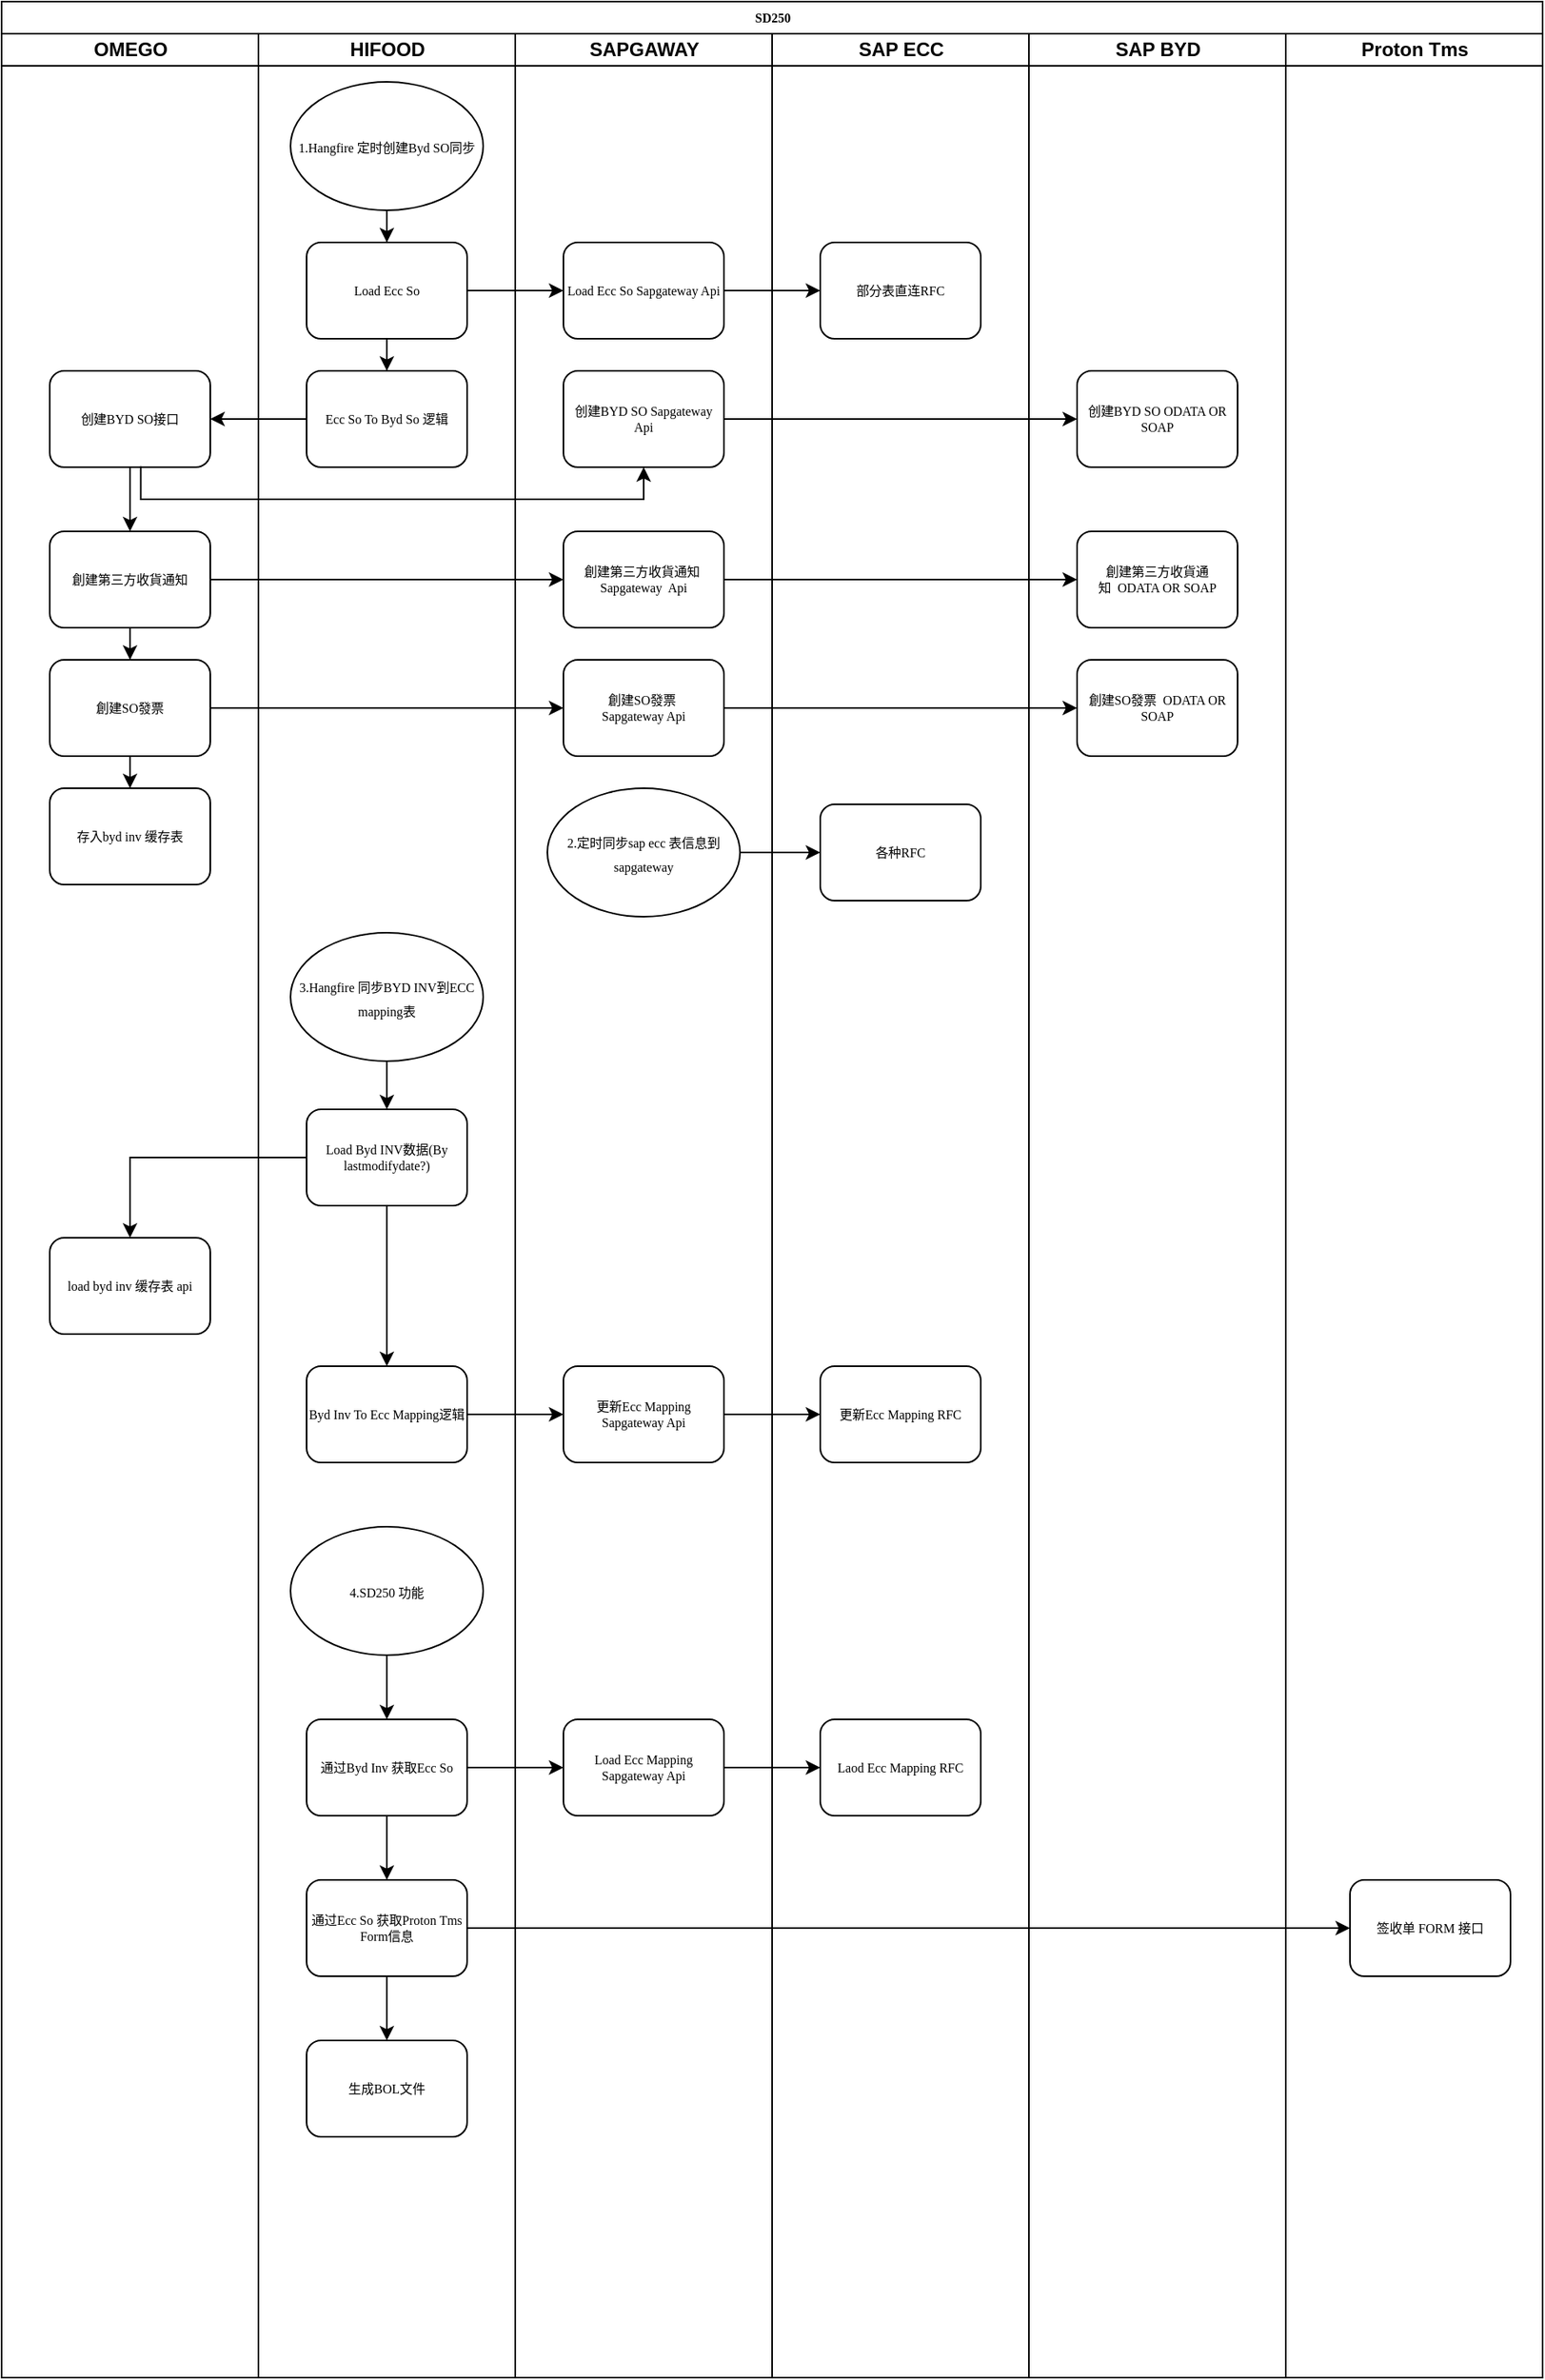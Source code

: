 <mxfile version="24.2.0" type="github">
  <diagram name="Page-1" id="74e2e168-ea6b-b213-b513-2b3c1d86103e">
    <mxGraphModel dx="941" dy="1386" grid="1" gridSize="10" guides="1" tooltips="1" connect="1" arrows="1" fold="1" page="1" pageScale="1" pageWidth="1100" pageHeight="850" background="none" math="0" shadow="0">
      <root>
        <mxCell id="0" />
        <mxCell id="1" parent="0" />
        <mxCell id="77e6c97f196da883-1" value="SD250" style="swimlane;html=1;childLayout=stackLayout;startSize=20;rounded=0;shadow=0;labelBackgroundColor=none;strokeWidth=1;fontFamily=Verdana;fontSize=8;align=center;" parent="1" vertex="1">
          <mxGeometry x="70" y="-50" width="960" height="1480" as="geometry" />
        </mxCell>
        <mxCell id="77e6c97f196da883-2" value="OMEGO" style="swimlane;html=1;startSize=20;" parent="77e6c97f196da883-1" vertex="1">
          <mxGeometry y="20" width="160" height="1460" as="geometry" />
        </mxCell>
        <mxCell id="8p-ZHCidbIZh-E5DyMVR-22" style="edgeStyle=orthogonalEdgeStyle;rounded=0;orthogonalLoop=1;jettySize=auto;html=1;entryX=0.5;entryY=0;entryDx=0;entryDy=0;" parent="77e6c97f196da883-2" source="8p-ZHCidbIZh-E5DyMVR-11" target="8p-ZHCidbIZh-E5DyMVR-18" edge="1">
          <mxGeometry relative="1" as="geometry" />
        </mxCell>
        <mxCell id="8p-ZHCidbIZh-E5DyMVR-11" value="创建BYD SO接口" style="rounded=1;whiteSpace=wrap;html=1;shadow=0;labelBackgroundColor=none;strokeWidth=1;fontFamily=Verdana;fontSize=8;align=center;" parent="77e6c97f196da883-2" vertex="1">
          <mxGeometry x="30" y="210" width="100" height="60" as="geometry" />
        </mxCell>
        <mxCell id="8p-ZHCidbIZh-E5DyMVR-23" style="edgeStyle=orthogonalEdgeStyle;rounded=0;orthogonalLoop=1;jettySize=auto;html=1;entryX=0.5;entryY=0;entryDx=0;entryDy=0;" parent="77e6c97f196da883-2" source="8p-ZHCidbIZh-E5DyMVR-18" target="8p-ZHCidbIZh-E5DyMVR-19" edge="1">
          <mxGeometry relative="1" as="geometry" />
        </mxCell>
        <mxCell id="8p-ZHCidbIZh-E5DyMVR-18" value="創建第三方收貨通知" style="rounded=1;whiteSpace=wrap;html=1;shadow=0;labelBackgroundColor=none;strokeWidth=1;fontFamily=Verdana;fontSize=8;align=center;" parent="77e6c97f196da883-2" vertex="1">
          <mxGeometry x="30" y="310" width="100" height="60" as="geometry" />
        </mxCell>
        <mxCell id="8p-ZHCidbIZh-E5DyMVR-61" style="edgeStyle=orthogonalEdgeStyle;rounded=0;orthogonalLoop=1;jettySize=auto;html=1;entryX=0.5;entryY=0;entryDx=0;entryDy=0;" parent="77e6c97f196da883-2" source="8p-ZHCidbIZh-E5DyMVR-19" target="8p-ZHCidbIZh-E5DyMVR-60" edge="1">
          <mxGeometry relative="1" as="geometry" />
        </mxCell>
        <mxCell id="8p-ZHCidbIZh-E5DyMVR-19" value="創建SO發票" style="rounded=1;whiteSpace=wrap;html=1;shadow=0;labelBackgroundColor=none;strokeWidth=1;fontFamily=Verdana;fontSize=8;align=center;" parent="77e6c97f196da883-2" vertex="1">
          <mxGeometry x="30" y="390" width="100" height="60" as="geometry" />
        </mxCell>
        <mxCell id="8p-ZHCidbIZh-E5DyMVR-60" value="存入byd inv 缓存表" style="rounded=1;whiteSpace=wrap;html=1;shadow=0;labelBackgroundColor=none;strokeWidth=1;fontFamily=Verdana;fontSize=8;align=center;" parent="77e6c97f196da883-2" vertex="1">
          <mxGeometry x="30" y="470" width="100" height="60" as="geometry" />
        </mxCell>
        <mxCell id="77e6c97f196da883-3" value="HIFOOD" style="swimlane;html=1;startSize=20;" parent="77e6c97f196da883-1" vertex="1">
          <mxGeometry x="160" y="20" width="160" height="1460" as="geometry" />
        </mxCell>
        <mxCell id="8p-ZHCidbIZh-E5DyMVR-62" style="edgeStyle=orthogonalEdgeStyle;rounded=0;orthogonalLoop=1;jettySize=auto;html=1;" parent="77e6c97f196da883-3" source="8p-ZHCidbIZh-E5DyMVR-1" target="8p-ZHCidbIZh-E5DyMVR-2" edge="1">
          <mxGeometry relative="1" as="geometry" />
        </mxCell>
        <mxCell id="8p-ZHCidbIZh-E5DyMVR-9" style="edgeStyle=orthogonalEdgeStyle;rounded=0;orthogonalLoop=1;jettySize=auto;html=1;" parent="77e6c97f196da883-3" source="8p-ZHCidbIZh-E5DyMVR-5" target="8p-ZHCidbIZh-E5DyMVR-6" edge="1">
          <mxGeometry relative="1" as="geometry" />
        </mxCell>
        <mxCell id="8p-ZHCidbIZh-E5DyMVR-5" value="&lt;span style=&quot;font-family: Verdana; font-size: 8px;&quot;&gt;1.Hangfire 定时创建Byd SO同步&lt;/span&gt;" style="ellipse;whiteSpace=wrap;html=1;" parent="77e6c97f196da883-3" vertex="1">
          <mxGeometry x="20" y="30" width="120" height="80" as="geometry" />
        </mxCell>
        <mxCell id="8p-ZHCidbIZh-E5DyMVR-17" style="edgeStyle=orthogonalEdgeStyle;rounded=0;orthogonalLoop=1;jettySize=auto;html=1;entryX=0.5;entryY=0;entryDx=0;entryDy=0;" parent="77e6c97f196da883-3" source="8p-ZHCidbIZh-E5DyMVR-6" target="8p-ZHCidbIZh-E5DyMVR-10" edge="1">
          <mxGeometry relative="1" as="geometry" />
        </mxCell>
        <mxCell id="8p-ZHCidbIZh-E5DyMVR-6" value="Load Ecc So" style="rounded=1;whiteSpace=wrap;html=1;shadow=0;labelBackgroundColor=none;strokeWidth=1;fontFamily=Verdana;fontSize=8;align=center;" parent="77e6c97f196da883-3" vertex="1">
          <mxGeometry x="30" y="130" width="100" height="60" as="geometry" />
        </mxCell>
        <mxCell id="8p-ZHCidbIZh-E5DyMVR-10" value="Ecc So To Byd So 逻辑" style="rounded=1;whiteSpace=wrap;html=1;shadow=0;labelBackgroundColor=none;strokeWidth=1;fontFamily=Verdana;fontSize=8;align=center;" parent="77e6c97f196da883-3" vertex="1">
          <mxGeometry x="30" y="210" width="100" height="60" as="geometry" />
        </mxCell>
        <mxCell id="8p-ZHCidbIZh-E5DyMVR-1" value="&lt;span style=&quot;font-family: Verdana; font-size: 8px;&quot;&gt;3.Hangfire 同步BYD INV到ECC mapping表&lt;/span&gt;" style="ellipse;whiteSpace=wrap;html=1;" parent="77e6c97f196da883-3" vertex="1">
          <mxGeometry x="20" y="560" width="120" height="80" as="geometry" />
        </mxCell>
        <mxCell id="8p-ZHCidbIZh-E5DyMVR-71" style="edgeStyle=orthogonalEdgeStyle;rounded=0;orthogonalLoop=1;jettySize=auto;html=1;entryX=0.5;entryY=0;entryDx=0;entryDy=0;" parent="77e6c97f196da883-3" source="8p-ZHCidbIZh-E5DyMVR-2" target="8p-ZHCidbIZh-E5DyMVR-70" edge="1">
          <mxGeometry relative="1" as="geometry" />
        </mxCell>
        <mxCell id="8p-ZHCidbIZh-E5DyMVR-2" value="Load Byd INV数据(By lastmodifydate?)" style="rounded=1;whiteSpace=wrap;html=1;shadow=0;labelBackgroundColor=none;strokeWidth=1;fontFamily=Verdana;fontSize=8;align=center;" parent="77e6c97f196da883-3" vertex="1">
          <mxGeometry x="30" y="670" width="100" height="60" as="geometry" />
        </mxCell>
        <mxCell id="77e6c97f196da883-9" value="load byd inv 缓存表 api" style="rounded=1;whiteSpace=wrap;html=1;shadow=0;labelBackgroundColor=none;strokeWidth=1;fontFamily=Verdana;fontSize=8;align=center;" parent="77e6c97f196da883-3" vertex="1">
          <mxGeometry x="-130" y="750" width="100" height="60" as="geometry" />
        </mxCell>
        <mxCell id="8p-ZHCidbIZh-E5DyMVR-3" style="edgeStyle=orthogonalEdgeStyle;rounded=0;orthogonalLoop=1;jettySize=auto;html=1;entryX=0.5;entryY=0;entryDx=0;entryDy=0;" parent="77e6c97f196da883-3" source="8p-ZHCidbIZh-E5DyMVR-2" target="77e6c97f196da883-9" edge="1">
          <mxGeometry relative="1" as="geometry" />
        </mxCell>
        <mxCell id="8p-ZHCidbIZh-E5DyMVR-70" value="Byd Inv To Ecc Mapping逻辑" style="rounded=1;whiteSpace=wrap;html=1;shadow=0;labelBackgroundColor=none;strokeWidth=1;fontFamily=Verdana;fontSize=8;align=center;" parent="77e6c97f196da883-3" vertex="1">
          <mxGeometry x="30" y="830" width="100" height="60" as="geometry" />
        </mxCell>
        <mxCell id="8p-ZHCidbIZh-E5DyMVR-85" style="edgeStyle=orthogonalEdgeStyle;rounded=0;orthogonalLoop=1;jettySize=auto;html=1;entryX=0.5;entryY=0;entryDx=0;entryDy=0;" parent="77e6c97f196da883-3" source="8p-ZHCidbIZh-E5DyMVR-81" target="8p-ZHCidbIZh-E5DyMVR-82" edge="1">
          <mxGeometry relative="1" as="geometry" />
        </mxCell>
        <mxCell id="8p-ZHCidbIZh-E5DyMVR-81" value="&lt;span style=&quot;font-family: Verdana; font-size: 8px;&quot;&gt;4.SD250 功能&lt;/span&gt;" style="ellipse;whiteSpace=wrap;html=1;" parent="77e6c97f196da883-3" vertex="1">
          <mxGeometry x="20" y="930" width="120" height="80" as="geometry" />
        </mxCell>
        <mxCell id="8p-ZHCidbIZh-E5DyMVR-93" style="edgeStyle=orthogonalEdgeStyle;rounded=0;orthogonalLoop=1;jettySize=auto;html=1;" parent="77e6c97f196da883-3" source="8p-ZHCidbIZh-E5DyMVR-82" target="8p-ZHCidbIZh-E5DyMVR-88" edge="1">
          <mxGeometry relative="1" as="geometry" />
        </mxCell>
        <mxCell id="8p-ZHCidbIZh-E5DyMVR-82" value="通过Byd Inv 获取Ecc So" style="rounded=1;whiteSpace=wrap;html=1;shadow=0;labelBackgroundColor=none;strokeWidth=1;fontFamily=Verdana;fontSize=8;align=center;" parent="77e6c97f196da883-3" vertex="1">
          <mxGeometry x="30" y="1050" width="100" height="60" as="geometry" />
        </mxCell>
        <mxCell id="8p-ZHCidbIZh-E5DyMVR-92" style="edgeStyle=orthogonalEdgeStyle;rounded=0;orthogonalLoop=1;jettySize=auto;html=1;" parent="77e6c97f196da883-3" source="8p-ZHCidbIZh-E5DyMVR-88" target="8p-ZHCidbIZh-E5DyMVR-91" edge="1">
          <mxGeometry relative="1" as="geometry" />
        </mxCell>
        <mxCell id="8p-ZHCidbIZh-E5DyMVR-88" value="通过Ecc So 获取Proton Tms Form信息" style="rounded=1;whiteSpace=wrap;html=1;shadow=0;labelBackgroundColor=none;strokeWidth=1;fontFamily=Verdana;fontSize=8;align=center;" parent="77e6c97f196da883-3" vertex="1">
          <mxGeometry x="30" y="1150" width="100" height="60" as="geometry" />
        </mxCell>
        <mxCell id="8p-ZHCidbIZh-E5DyMVR-91" value="生成BOL文件" style="rounded=1;whiteSpace=wrap;html=1;shadow=0;labelBackgroundColor=none;strokeWidth=1;fontFamily=Verdana;fontSize=8;align=center;" parent="77e6c97f196da883-3" vertex="1">
          <mxGeometry x="30" y="1250" width="100" height="60" as="geometry" />
        </mxCell>
        <mxCell id="77e6c97f196da883-5" value="SAPGAWAY" style="swimlane;html=1;startSize=20;" parent="77e6c97f196da883-1" vertex="1">
          <mxGeometry x="320" y="20" width="160" height="1460" as="geometry" />
        </mxCell>
        <mxCell id="8p-ZHCidbIZh-E5DyMVR-7" value="Load Ecc So Sapgateway Api" style="rounded=1;whiteSpace=wrap;html=1;shadow=0;labelBackgroundColor=none;strokeWidth=1;fontFamily=Verdana;fontSize=8;align=center;" parent="77e6c97f196da883-5" vertex="1">
          <mxGeometry x="30" y="130" width="100" height="60" as="geometry" />
        </mxCell>
        <mxCell id="8p-ZHCidbIZh-E5DyMVR-13" value="创建BYD SO Sapgateway Api" style="rounded=1;whiteSpace=wrap;html=1;shadow=0;labelBackgroundColor=none;strokeWidth=1;fontFamily=Verdana;fontSize=8;align=center;" parent="77e6c97f196da883-5" vertex="1">
          <mxGeometry x="30" y="210" width="100" height="60" as="geometry" />
        </mxCell>
        <mxCell id="8p-ZHCidbIZh-E5DyMVR-24" value="創建第三方收貨通知&amp;nbsp; Sapgateway&amp;nbsp; Api" style="rounded=1;whiteSpace=wrap;html=1;shadow=0;labelBackgroundColor=none;strokeWidth=1;fontFamily=Verdana;fontSize=8;align=center;" parent="77e6c97f196da883-5" vertex="1">
          <mxGeometry x="30" y="310" width="100" height="60" as="geometry" />
        </mxCell>
        <mxCell id="8p-ZHCidbIZh-E5DyMVR-53" value="創建SO發票&amp;nbsp;&lt;div&gt;Sapgateway Api&lt;/div&gt;" style="rounded=1;whiteSpace=wrap;html=1;shadow=0;labelBackgroundColor=none;strokeWidth=1;fontFamily=Verdana;fontSize=8;align=center;" parent="77e6c97f196da883-5" vertex="1">
          <mxGeometry x="30" y="390" width="100" height="60" as="geometry" />
        </mxCell>
        <mxCell id="8p-ZHCidbIZh-E5DyMVR-65" value="&lt;span style=&quot;font-family: Verdana; font-size: 8px;&quot;&gt;2.定时同步sap ecc 表信息到sapgateway&lt;/span&gt;" style="ellipse;whiteSpace=wrap;html=1;" parent="77e6c97f196da883-5" vertex="1">
          <mxGeometry x="20" y="470" width="120" height="80" as="geometry" />
        </mxCell>
        <mxCell id="8p-ZHCidbIZh-E5DyMVR-72" value="更新Ecc Mapping Sapgateway Api" style="rounded=1;whiteSpace=wrap;html=1;shadow=0;labelBackgroundColor=none;strokeWidth=1;fontFamily=Verdana;fontSize=8;align=center;" parent="77e6c97f196da883-5" vertex="1">
          <mxGeometry x="30" y="830" width="100" height="60" as="geometry" />
        </mxCell>
        <mxCell id="8p-ZHCidbIZh-E5DyMVR-83" value="Load Ecc Mapping Sapgateway Api" style="rounded=1;whiteSpace=wrap;html=1;shadow=0;labelBackgroundColor=none;strokeWidth=1;fontFamily=Verdana;fontSize=8;align=center;" parent="77e6c97f196da883-5" vertex="1">
          <mxGeometry x="30" y="1050" width="100" height="60" as="geometry" />
        </mxCell>
        <mxCell id="77e6c97f196da883-6" value="SAP ECC" style="swimlane;html=1;startSize=20;" parent="77e6c97f196da883-1" vertex="1">
          <mxGeometry x="480" y="20" width="160" height="1460" as="geometry" />
        </mxCell>
        <mxCell id="8p-ZHCidbIZh-E5DyMVR-66" value="各种RFC" style="rounded=1;whiteSpace=wrap;html=1;shadow=0;labelBackgroundColor=none;strokeWidth=1;fontFamily=Verdana;fontSize=8;align=center;" parent="77e6c97f196da883-6" vertex="1">
          <mxGeometry x="30" y="480" width="100" height="60" as="geometry" />
        </mxCell>
        <mxCell id="8p-ZHCidbIZh-E5DyMVR-73" value="更新Ecc Mapping RFC" style="rounded=1;whiteSpace=wrap;html=1;shadow=0;labelBackgroundColor=none;strokeWidth=1;fontFamily=Verdana;fontSize=8;align=center;" parent="77e6c97f196da883-6" vertex="1">
          <mxGeometry x="30" y="830" width="100" height="60" as="geometry" />
        </mxCell>
        <mxCell id="8p-ZHCidbIZh-E5DyMVR-84" value="Laod Ecc Mapping RFC" style="rounded=1;whiteSpace=wrap;html=1;shadow=0;labelBackgroundColor=none;strokeWidth=1;fontFamily=Verdana;fontSize=8;align=center;" parent="77e6c97f196da883-6" vertex="1">
          <mxGeometry x="30" y="1050" width="100" height="60" as="geometry" />
        </mxCell>
        <mxCell id="SHUpDL-_PjFJ76uzZF6U-1" value="部分表直连RFC" style="rounded=1;whiteSpace=wrap;html=1;shadow=0;labelBackgroundColor=none;strokeWidth=1;fontFamily=Verdana;fontSize=8;align=center;" vertex="1" parent="77e6c97f196da883-6">
          <mxGeometry x="30" y="130" width="100" height="60" as="geometry" />
        </mxCell>
        <mxCell id="77e6c97f196da883-7" value="SAP BYD" style="swimlane;html=1;startSize=20;" parent="77e6c97f196da883-1" vertex="1">
          <mxGeometry x="640" y="20" width="160" height="1460" as="geometry" />
        </mxCell>
        <mxCell id="8p-ZHCidbIZh-E5DyMVR-14" value="创建BYD SO ODATA OR SOAP" style="rounded=1;whiteSpace=wrap;html=1;shadow=0;labelBackgroundColor=none;strokeWidth=1;fontFamily=Verdana;fontSize=8;align=center;" parent="77e6c97f196da883-7" vertex="1">
          <mxGeometry x="30" y="210" width="100" height="60" as="geometry" />
        </mxCell>
        <mxCell id="8p-ZHCidbIZh-E5DyMVR-56" value="創建第三方收貨通知&amp;nbsp;&amp;nbsp;ODATA OR SOAP" style="rounded=1;whiteSpace=wrap;html=1;shadow=0;labelBackgroundColor=none;strokeWidth=1;fontFamily=Verdana;fontSize=8;align=center;" parent="77e6c97f196da883-7" vertex="1">
          <mxGeometry x="30" y="310" width="100" height="60" as="geometry" />
        </mxCell>
        <mxCell id="8p-ZHCidbIZh-E5DyMVR-57" value="創建SO發票&amp;nbsp;&amp;nbsp;ODATA OR SOAP" style="rounded=1;whiteSpace=wrap;html=1;shadow=0;labelBackgroundColor=none;strokeWidth=1;fontFamily=Verdana;fontSize=8;align=center;" parent="77e6c97f196da883-7" vertex="1">
          <mxGeometry x="30" y="390" width="100" height="60" as="geometry" />
        </mxCell>
        <mxCell id="8p-ZHCidbIZh-E5DyMVR-8" style="edgeStyle=orthogonalEdgeStyle;rounded=0;orthogonalLoop=1;jettySize=auto;html=1;entryX=0;entryY=0.5;entryDx=0;entryDy=0;" parent="77e6c97f196da883-1" source="8p-ZHCidbIZh-E5DyMVR-6" target="8p-ZHCidbIZh-E5DyMVR-7" edge="1">
          <mxGeometry relative="1" as="geometry" />
        </mxCell>
        <mxCell id="8p-ZHCidbIZh-E5DyMVR-12" style="edgeStyle=orthogonalEdgeStyle;rounded=0;orthogonalLoop=1;jettySize=auto;html=1;entryX=1;entryY=0.5;entryDx=0;entryDy=0;" parent="77e6c97f196da883-1" source="8p-ZHCidbIZh-E5DyMVR-10" target="8p-ZHCidbIZh-E5DyMVR-11" edge="1">
          <mxGeometry relative="1" as="geometry" />
        </mxCell>
        <mxCell id="8p-ZHCidbIZh-E5DyMVR-15" style="edgeStyle=orthogonalEdgeStyle;rounded=0;orthogonalLoop=1;jettySize=auto;html=1;entryX=0.5;entryY=1;entryDx=0;entryDy=0;exitX=0.567;exitY=0.989;exitDx=0;exitDy=0;exitPerimeter=0;jumpStyle=gap;" parent="77e6c97f196da883-1" source="8p-ZHCidbIZh-E5DyMVR-11" target="8p-ZHCidbIZh-E5DyMVR-13" edge="1">
          <mxGeometry relative="1" as="geometry" />
        </mxCell>
        <mxCell id="8p-ZHCidbIZh-E5DyMVR-16" style="edgeStyle=orthogonalEdgeStyle;rounded=0;orthogonalLoop=1;jettySize=auto;html=1;jumpStyle=gap;" parent="77e6c97f196da883-1" source="8p-ZHCidbIZh-E5DyMVR-13" target="8p-ZHCidbIZh-E5DyMVR-14" edge="1">
          <mxGeometry relative="1" as="geometry" />
        </mxCell>
        <mxCell id="8p-ZHCidbIZh-E5DyMVR-54" style="edgeStyle=orthogonalEdgeStyle;rounded=0;orthogonalLoop=1;jettySize=auto;html=1;entryX=0;entryY=0.5;entryDx=0;entryDy=0;" parent="77e6c97f196da883-1" source="8p-ZHCidbIZh-E5DyMVR-18" target="8p-ZHCidbIZh-E5DyMVR-24" edge="1">
          <mxGeometry relative="1" as="geometry" />
        </mxCell>
        <mxCell id="8p-ZHCidbIZh-E5DyMVR-55" style="edgeStyle=orthogonalEdgeStyle;rounded=0;orthogonalLoop=1;jettySize=auto;html=1;" parent="77e6c97f196da883-1" source="8p-ZHCidbIZh-E5DyMVR-19" target="8p-ZHCidbIZh-E5DyMVR-53" edge="1">
          <mxGeometry relative="1" as="geometry" />
        </mxCell>
        <mxCell id="8p-ZHCidbIZh-E5DyMVR-58" style="edgeStyle=orthogonalEdgeStyle;rounded=0;orthogonalLoop=1;jettySize=auto;html=1;entryX=0;entryY=0.5;entryDx=0;entryDy=0;" parent="77e6c97f196da883-1" source="8p-ZHCidbIZh-E5DyMVR-24" target="8p-ZHCidbIZh-E5DyMVR-56" edge="1">
          <mxGeometry relative="1" as="geometry" />
        </mxCell>
        <mxCell id="8p-ZHCidbIZh-E5DyMVR-59" style="edgeStyle=orthogonalEdgeStyle;rounded=0;orthogonalLoop=1;jettySize=auto;html=1;entryX=0;entryY=0.5;entryDx=0;entryDy=0;" parent="77e6c97f196da883-1" source="8p-ZHCidbIZh-E5DyMVR-53" target="8p-ZHCidbIZh-E5DyMVR-57" edge="1">
          <mxGeometry relative="1" as="geometry" />
        </mxCell>
        <mxCell id="8p-ZHCidbIZh-E5DyMVR-69" style="edgeStyle=orthogonalEdgeStyle;rounded=0;orthogonalLoop=1;jettySize=auto;html=1;entryX=0;entryY=0.5;entryDx=0;entryDy=0;" parent="77e6c97f196da883-1" source="8p-ZHCidbIZh-E5DyMVR-65" target="8p-ZHCidbIZh-E5DyMVR-66" edge="1">
          <mxGeometry relative="1" as="geometry" />
        </mxCell>
        <mxCell id="8p-ZHCidbIZh-E5DyMVR-74" style="edgeStyle=orthogonalEdgeStyle;rounded=0;orthogonalLoop=1;jettySize=auto;html=1;entryX=0;entryY=0.5;entryDx=0;entryDy=0;" parent="77e6c97f196da883-1" source="8p-ZHCidbIZh-E5DyMVR-70" target="8p-ZHCidbIZh-E5DyMVR-72" edge="1">
          <mxGeometry relative="1" as="geometry" />
        </mxCell>
        <mxCell id="8p-ZHCidbIZh-E5DyMVR-75" style="edgeStyle=orthogonalEdgeStyle;rounded=0;orthogonalLoop=1;jettySize=auto;html=1;" parent="77e6c97f196da883-1" source="8p-ZHCidbIZh-E5DyMVR-72" target="8p-ZHCidbIZh-E5DyMVR-73" edge="1">
          <mxGeometry relative="1" as="geometry" />
        </mxCell>
        <mxCell id="8p-ZHCidbIZh-E5DyMVR-76" value="Proton Tms" style="swimlane;html=1;startSize=20;" parent="77e6c97f196da883-1" vertex="1">
          <mxGeometry x="800" y="20" width="160" height="1460" as="geometry" />
        </mxCell>
        <mxCell id="8p-ZHCidbIZh-E5DyMVR-80" style="edgeStyle=orthogonalEdgeStyle;rounded=0;orthogonalLoop=1;jettySize=auto;html=1;exitX=1;exitY=1;exitDx=0;exitDy=0;" parent="8p-ZHCidbIZh-E5DyMVR-76" edge="1">
          <mxGeometry relative="1" as="geometry">
            <mxPoint x="129.793" y="270.069" as="targetPoint" />
            <mxPoint x="130" y="270.0" as="sourcePoint" />
          </mxGeometry>
        </mxCell>
        <mxCell id="8p-ZHCidbIZh-E5DyMVR-89" value="签收单 FORM 接口" style="rounded=1;whiteSpace=wrap;html=1;shadow=0;labelBackgroundColor=none;strokeWidth=1;fontFamily=Verdana;fontSize=8;align=center;" parent="8p-ZHCidbIZh-E5DyMVR-76" vertex="1">
          <mxGeometry x="40" y="1150" width="100" height="60" as="geometry" />
        </mxCell>
        <mxCell id="8p-ZHCidbIZh-E5DyMVR-86" style="edgeStyle=orthogonalEdgeStyle;rounded=0;orthogonalLoop=1;jettySize=auto;html=1;entryX=0;entryY=0.5;entryDx=0;entryDy=0;" parent="77e6c97f196da883-1" source="8p-ZHCidbIZh-E5DyMVR-82" target="8p-ZHCidbIZh-E5DyMVR-83" edge="1">
          <mxGeometry relative="1" as="geometry" />
        </mxCell>
        <mxCell id="8p-ZHCidbIZh-E5DyMVR-87" style="edgeStyle=orthogonalEdgeStyle;rounded=0;orthogonalLoop=1;jettySize=auto;html=1;" parent="77e6c97f196da883-1" source="8p-ZHCidbIZh-E5DyMVR-83" target="8p-ZHCidbIZh-E5DyMVR-84" edge="1">
          <mxGeometry relative="1" as="geometry" />
        </mxCell>
        <mxCell id="8p-ZHCidbIZh-E5DyMVR-90" style="edgeStyle=orthogonalEdgeStyle;rounded=0;orthogonalLoop=1;jettySize=auto;html=1;" parent="77e6c97f196da883-1" source="8p-ZHCidbIZh-E5DyMVR-88" target="8p-ZHCidbIZh-E5DyMVR-89" edge="1">
          <mxGeometry relative="1" as="geometry" />
        </mxCell>
        <mxCell id="SHUpDL-_PjFJ76uzZF6U-2" style="edgeStyle=orthogonalEdgeStyle;rounded=0;orthogonalLoop=1;jettySize=auto;html=1;entryX=0;entryY=0.5;entryDx=0;entryDy=0;" edge="1" parent="77e6c97f196da883-1" source="8p-ZHCidbIZh-E5DyMVR-7" target="SHUpDL-_PjFJ76uzZF6U-1">
          <mxGeometry relative="1" as="geometry" />
        </mxCell>
      </root>
    </mxGraphModel>
  </diagram>
</mxfile>
